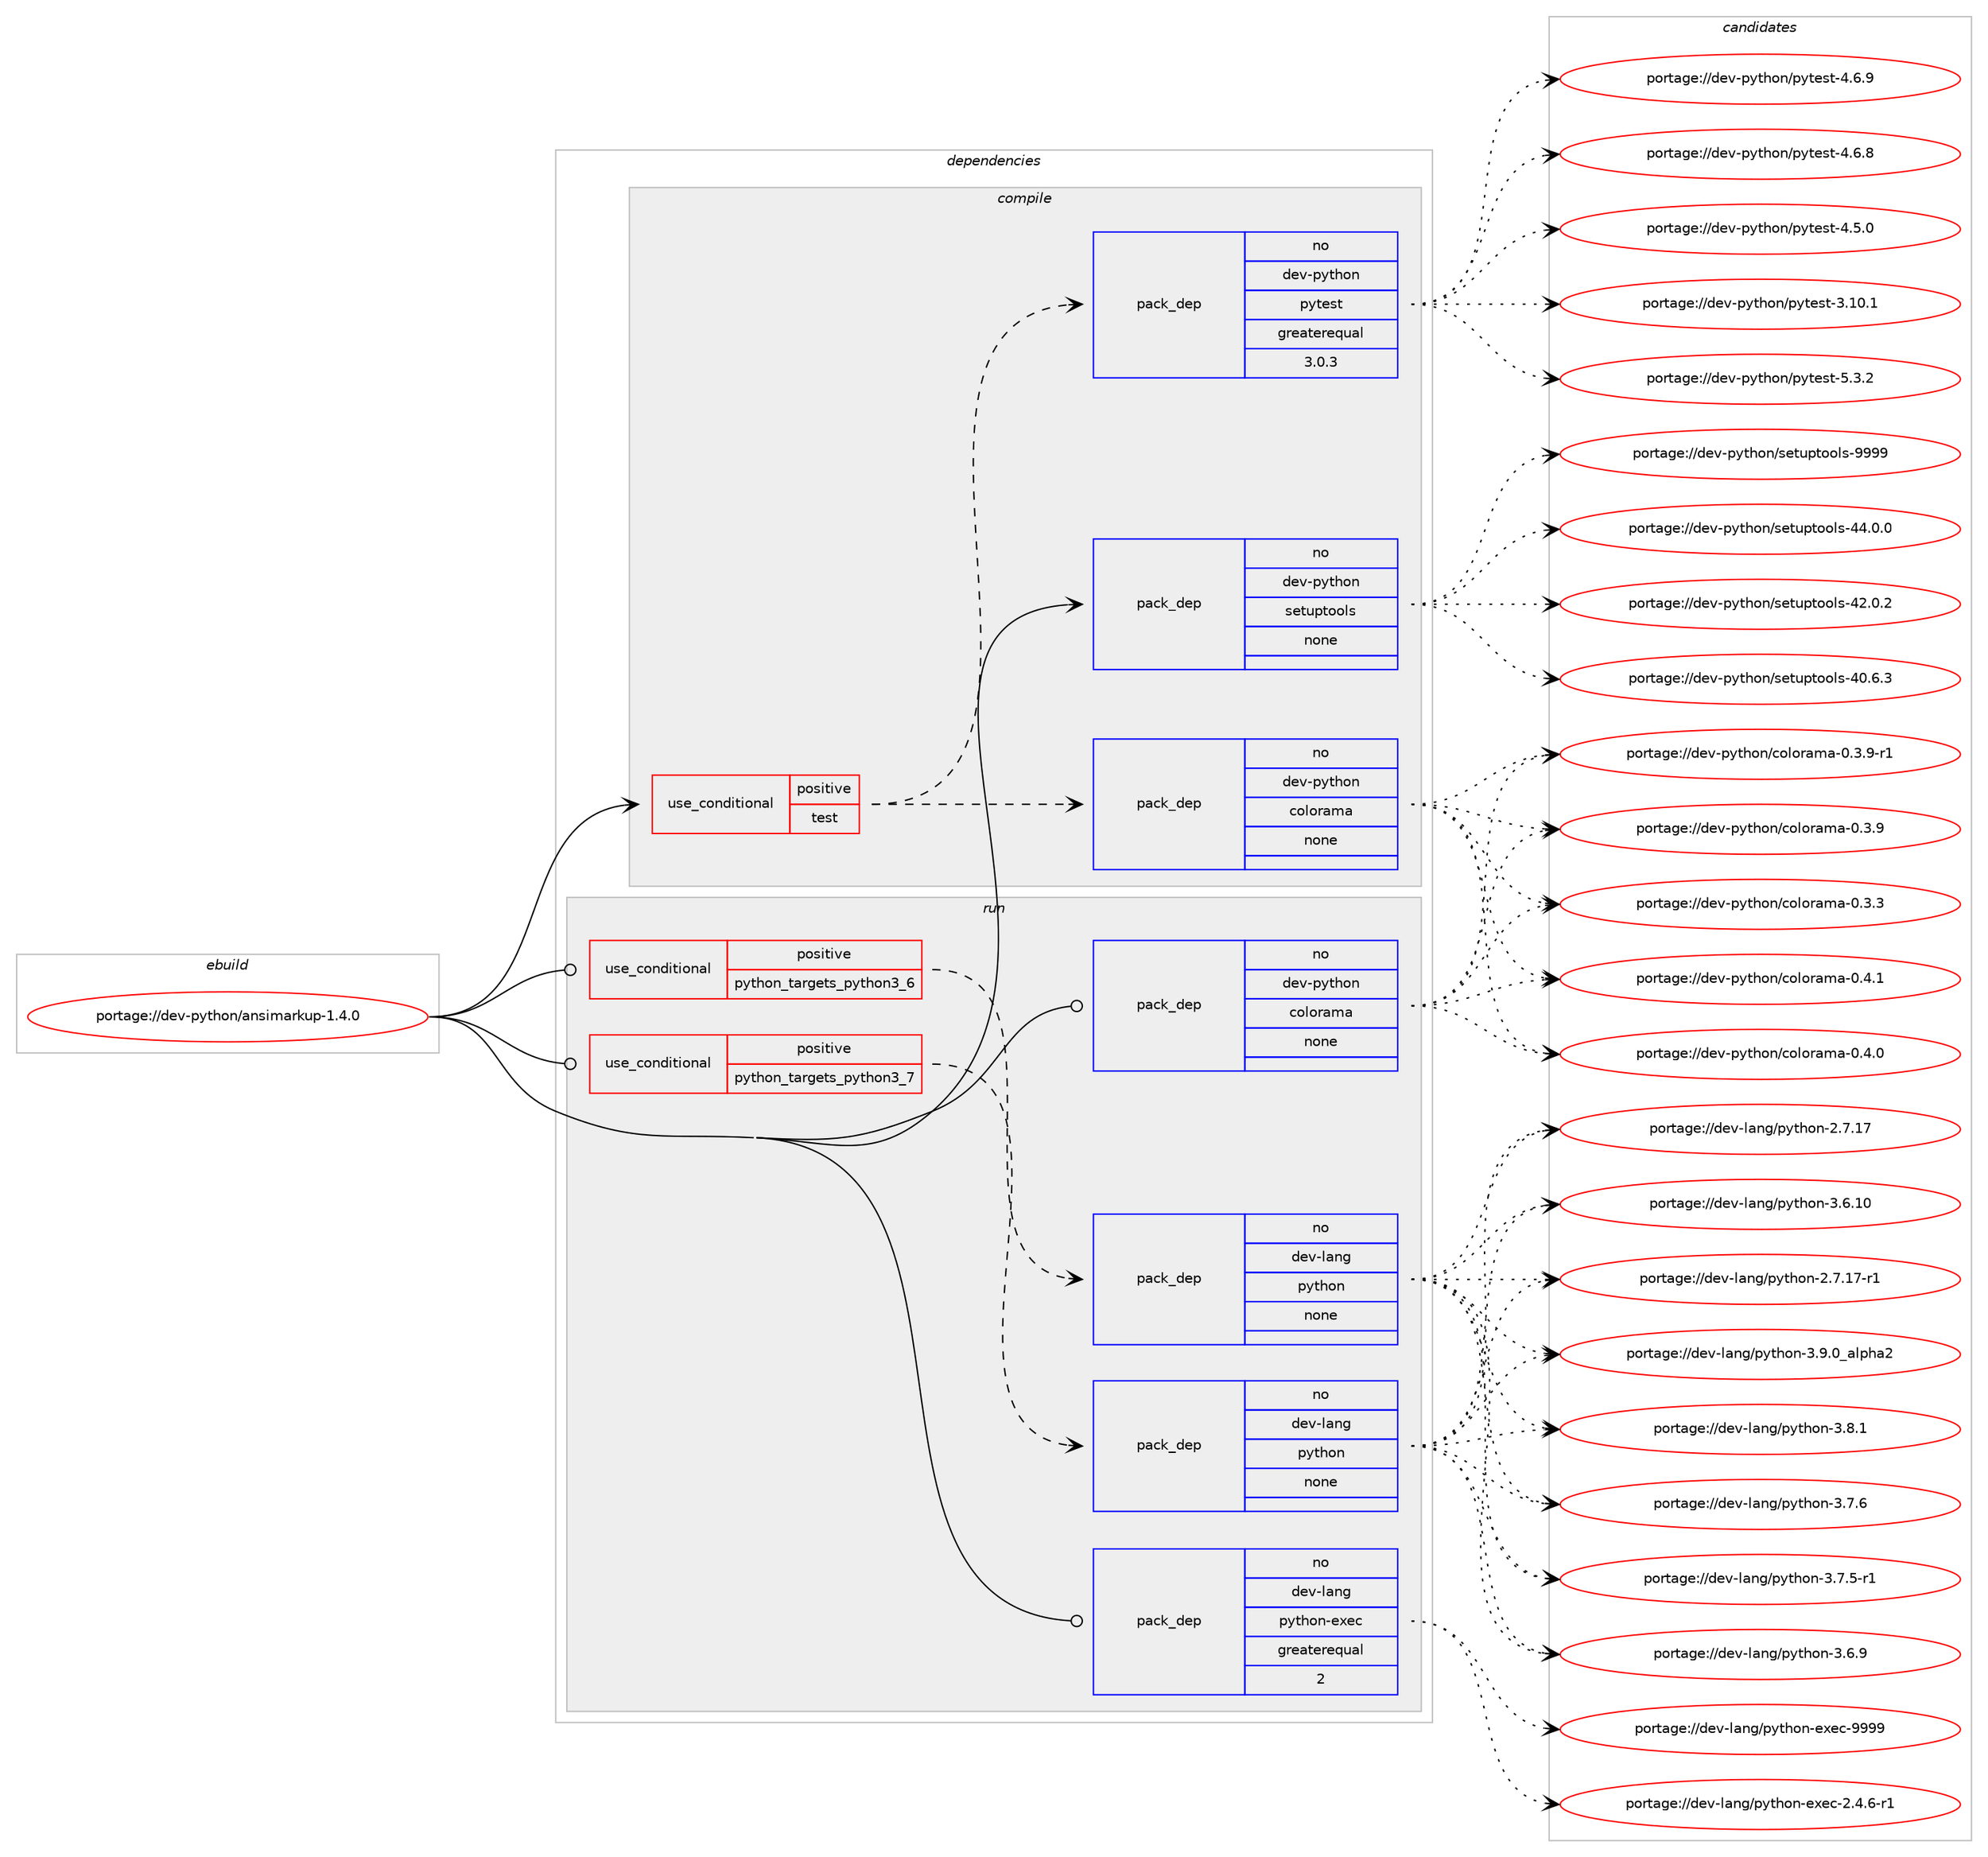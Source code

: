 digraph prolog {

# *************
# Graph options
# *************

newrank=true;
concentrate=true;
compound=true;
graph [rankdir=LR,fontname=Helvetica,fontsize=10,ranksep=1.5];#, ranksep=2.5, nodesep=0.2];
edge  [arrowhead=vee];
node  [fontname=Helvetica,fontsize=10];

# **********
# The ebuild
# **********

subgraph cluster_leftcol {
color=gray;
rank=same;
label=<<i>ebuild</i>>;
id [label="portage://dev-python/ansimarkup-1.4.0", color=red, width=4, href="../dev-python/ansimarkup-1.4.0.svg"];
}

# ****************
# The dependencies
# ****************

subgraph cluster_midcol {
color=gray;
label=<<i>dependencies</i>>;
subgraph cluster_compile {
fillcolor="#eeeeee";
style=filled;
label=<<i>compile</i>>;
subgraph cond119065 {
dependency471757 [label=<<TABLE BORDER="0" CELLBORDER="1" CELLSPACING="0" CELLPADDING="4"><TR><TD ROWSPAN="3" CELLPADDING="10">use_conditional</TD></TR><TR><TD>positive</TD></TR><TR><TD>test</TD></TR></TABLE>>, shape=none, color=red];
subgraph pack347677 {
dependency471758 [label=<<TABLE BORDER="0" CELLBORDER="1" CELLSPACING="0" CELLPADDING="4" WIDTH="220"><TR><TD ROWSPAN="6" CELLPADDING="30">pack_dep</TD></TR><TR><TD WIDTH="110">no</TD></TR><TR><TD>dev-python</TD></TR><TR><TD>colorama</TD></TR><TR><TD>none</TD></TR><TR><TD></TD></TR></TABLE>>, shape=none, color=blue];
}
dependency471757:e -> dependency471758:w [weight=20,style="dashed",arrowhead="vee"];
subgraph pack347678 {
dependency471759 [label=<<TABLE BORDER="0" CELLBORDER="1" CELLSPACING="0" CELLPADDING="4" WIDTH="220"><TR><TD ROWSPAN="6" CELLPADDING="30">pack_dep</TD></TR><TR><TD WIDTH="110">no</TD></TR><TR><TD>dev-python</TD></TR><TR><TD>pytest</TD></TR><TR><TD>greaterequal</TD></TR><TR><TD>3.0.3</TD></TR></TABLE>>, shape=none, color=blue];
}
dependency471757:e -> dependency471759:w [weight=20,style="dashed",arrowhead="vee"];
}
id:e -> dependency471757:w [weight=20,style="solid",arrowhead="vee"];
subgraph pack347679 {
dependency471760 [label=<<TABLE BORDER="0" CELLBORDER="1" CELLSPACING="0" CELLPADDING="4" WIDTH="220"><TR><TD ROWSPAN="6" CELLPADDING="30">pack_dep</TD></TR><TR><TD WIDTH="110">no</TD></TR><TR><TD>dev-python</TD></TR><TR><TD>setuptools</TD></TR><TR><TD>none</TD></TR><TR><TD></TD></TR></TABLE>>, shape=none, color=blue];
}
id:e -> dependency471760:w [weight=20,style="solid",arrowhead="vee"];
}
subgraph cluster_compileandrun {
fillcolor="#eeeeee";
style=filled;
label=<<i>compile and run</i>>;
}
subgraph cluster_run {
fillcolor="#eeeeee";
style=filled;
label=<<i>run</i>>;
subgraph cond119066 {
dependency471761 [label=<<TABLE BORDER="0" CELLBORDER="1" CELLSPACING="0" CELLPADDING="4"><TR><TD ROWSPAN="3" CELLPADDING="10">use_conditional</TD></TR><TR><TD>positive</TD></TR><TR><TD>python_targets_python3_6</TD></TR></TABLE>>, shape=none, color=red];
subgraph pack347680 {
dependency471762 [label=<<TABLE BORDER="0" CELLBORDER="1" CELLSPACING="0" CELLPADDING="4" WIDTH="220"><TR><TD ROWSPAN="6" CELLPADDING="30">pack_dep</TD></TR><TR><TD WIDTH="110">no</TD></TR><TR><TD>dev-lang</TD></TR><TR><TD>python</TD></TR><TR><TD>none</TD></TR><TR><TD></TD></TR></TABLE>>, shape=none, color=blue];
}
dependency471761:e -> dependency471762:w [weight=20,style="dashed",arrowhead="vee"];
}
id:e -> dependency471761:w [weight=20,style="solid",arrowhead="odot"];
subgraph cond119067 {
dependency471763 [label=<<TABLE BORDER="0" CELLBORDER="1" CELLSPACING="0" CELLPADDING="4"><TR><TD ROWSPAN="3" CELLPADDING="10">use_conditional</TD></TR><TR><TD>positive</TD></TR><TR><TD>python_targets_python3_7</TD></TR></TABLE>>, shape=none, color=red];
subgraph pack347681 {
dependency471764 [label=<<TABLE BORDER="0" CELLBORDER="1" CELLSPACING="0" CELLPADDING="4" WIDTH="220"><TR><TD ROWSPAN="6" CELLPADDING="30">pack_dep</TD></TR><TR><TD WIDTH="110">no</TD></TR><TR><TD>dev-lang</TD></TR><TR><TD>python</TD></TR><TR><TD>none</TD></TR><TR><TD></TD></TR></TABLE>>, shape=none, color=blue];
}
dependency471763:e -> dependency471764:w [weight=20,style="dashed",arrowhead="vee"];
}
id:e -> dependency471763:w [weight=20,style="solid",arrowhead="odot"];
subgraph pack347682 {
dependency471765 [label=<<TABLE BORDER="0" CELLBORDER="1" CELLSPACING="0" CELLPADDING="4" WIDTH="220"><TR><TD ROWSPAN="6" CELLPADDING="30">pack_dep</TD></TR><TR><TD WIDTH="110">no</TD></TR><TR><TD>dev-lang</TD></TR><TR><TD>python-exec</TD></TR><TR><TD>greaterequal</TD></TR><TR><TD>2</TD></TR></TABLE>>, shape=none, color=blue];
}
id:e -> dependency471765:w [weight=20,style="solid",arrowhead="odot"];
subgraph pack347683 {
dependency471766 [label=<<TABLE BORDER="0" CELLBORDER="1" CELLSPACING="0" CELLPADDING="4" WIDTH="220"><TR><TD ROWSPAN="6" CELLPADDING="30">pack_dep</TD></TR><TR><TD WIDTH="110">no</TD></TR><TR><TD>dev-python</TD></TR><TR><TD>colorama</TD></TR><TR><TD>none</TD></TR><TR><TD></TD></TR></TABLE>>, shape=none, color=blue];
}
id:e -> dependency471766:w [weight=20,style="solid",arrowhead="odot"];
}
}

# **************
# The candidates
# **************

subgraph cluster_choices {
rank=same;
color=gray;
label=<<i>candidates</i>>;

subgraph choice347677 {
color=black;
nodesep=1;
choice1001011184511212111610411111047991111081111149710997454846524649 [label="portage://dev-python/colorama-0.4.1", color=red, width=4,href="../dev-python/colorama-0.4.1.svg"];
choice1001011184511212111610411111047991111081111149710997454846524648 [label="portage://dev-python/colorama-0.4.0", color=red, width=4,href="../dev-python/colorama-0.4.0.svg"];
choice10010111845112121116104111110479911110811111497109974548465146574511449 [label="portage://dev-python/colorama-0.3.9-r1", color=red, width=4,href="../dev-python/colorama-0.3.9-r1.svg"];
choice1001011184511212111610411111047991111081111149710997454846514657 [label="portage://dev-python/colorama-0.3.9", color=red, width=4,href="../dev-python/colorama-0.3.9.svg"];
choice1001011184511212111610411111047991111081111149710997454846514651 [label="portage://dev-python/colorama-0.3.3", color=red, width=4,href="../dev-python/colorama-0.3.3.svg"];
dependency471758:e -> choice1001011184511212111610411111047991111081111149710997454846524649:w [style=dotted,weight="100"];
dependency471758:e -> choice1001011184511212111610411111047991111081111149710997454846524648:w [style=dotted,weight="100"];
dependency471758:e -> choice10010111845112121116104111110479911110811111497109974548465146574511449:w [style=dotted,weight="100"];
dependency471758:e -> choice1001011184511212111610411111047991111081111149710997454846514657:w [style=dotted,weight="100"];
dependency471758:e -> choice1001011184511212111610411111047991111081111149710997454846514651:w [style=dotted,weight="100"];
}
subgraph choice347678 {
color=black;
nodesep=1;
choice1001011184511212111610411111047112121116101115116455346514650 [label="portage://dev-python/pytest-5.3.2", color=red, width=4,href="../dev-python/pytest-5.3.2.svg"];
choice1001011184511212111610411111047112121116101115116455246544657 [label="portage://dev-python/pytest-4.6.9", color=red, width=4,href="../dev-python/pytest-4.6.9.svg"];
choice1001011184511212111610411111047112121116101115116455246544656 [label="portage://dev-python/pytest-4.6.8", color=red, width=4,href="../dev-python/pytest-4.6.8.svg"];
choice1001011184511212111610411111047112121116101115116455246534648 [label="portage://dev-python/pytest-4.5.0", color=red, width=4,href="../dev-python/pytest-4.5.0.svg"];
choice100101118451121211161041111104711212111610111511645514649484649 [label="portage://dev-python/pytest-3.10.1", color=red, width=4,href="../dev-python/pytest-3.10.1.svg"];
dependency471759:e -> choice1001011184511212111610411111047112121116101115116455346514650:w [style=dotted,weight="100"];
dependency471759:e -> choice1001011184511212111610411111047112121116101115116455246544657:w [style=dotted,weight="100"];
dependency471759:e -> choice1001011184511212111610411111047112121116101115116455246544656:w [style=dotted,weight="100"];
dependency471759:e -> choice1001011184511212111610411111047112121116101115116455246534648:w [style=dotted,weight="100"];
dependency471759:e -> choice100101118451121211161041111104711212111610111511645514649484649:w [style=dotted,weight="100"];
}
subgraph choice347679 {
color=black;
nodesep=1;
choice10010111845112121116104111110471151011161171121161111111081154557575757 [label="portage://dev-python/setuptools-9999", color=red, width=4,href="../dev-python/setuptools-9999.svg"];
choice100101118451121211161041111104711510111611711211611111110811545525246484648 [label="portage://dev-python/setuptools-44.0.0", color=red, width=4,href="../dev-python/setuptools-44.0.0.svg"];
choice100101118451121211161041111104711510111611711211611111110811545525046484650 [label="portage://dev-python/setuptools-42.0.2", color=red, width=4,href="../dev-python/setuptools-42.0.2.svg"];
choice100101118451121211161041111104711510111611711211611111110811545524846544651 [label="portage://dev-python/setuptools-40.6.3", color=red, width=4,href="../dev-python/setuptools-40.6.3.svg"];
dependency471760:e -> choice10010111845112121116104111110471151011161171121161111111081154557575757:w [style=dotted,weight="100"];
dependency471760:e -> choice100101118451121211161041111104711510111611711211611111110811545525246484648:w [style=dotted,weight="100"];
dependency471760:e -> choice100101118451121211161041111104711510111611711211611111110811545525046484650:w [style=dotted,weight="100"];
dependency471760:e -> choice100101118451121211161041111104711510111611711211611111110811545524846544651:w [style=dotted,weight="100"];
}
subgraph choice347680 {
color=black;
nodesep=1;
choice10010111845108971101034711212111610411111045514657464895971081121049750 [label="portage://dev-lang/python-3.9.0_alpha2", color=red, width=4,href="../dev-lang/python-3.9.0_alpha2.svg"];
choice100101118451089711010347112121116104111110455146564649 [label="portage://dev-lang/python-3.8.1", color=red, width=4,href="../dev-lang/python-3.8.1.svg"];
choice100101118451089711010347112121116104111110455146554654 [label="portage://dev-lang/python-3.7.6", color=red, width=4,href="../dev-lang/python-3.7.6.svg"];
choice1001011184510897110103471121211161041111104551465546534511449 [label="portage://dev-lang/python-3.7.5-r1", color=red, width=4,href="../dev-lang/python-3.7.5-r1.svg"];
choice100101118451089711010347112121116104111110455146544657 [label="portage://dev-lang/python-3.6.9", color=red, width=4,href="../dev-lang/python-3.6.9.svg"];
choice10010111845108971101034711212111610411111045514654464948 [label="portage://dev-lang/python-3.6.10", color=red, width=4,href="../dev-lang/python-3.6.10.svg"];
choice100101118451089711010347112121116104111110455046554649554511449 [label="portage://dev-lang/python-2.7.17-r1", color=red, width=4,href="../dev-lang/python-2.7.17-r1.svg"];
choice10010111845108971101034711212111610411111045504655464955 [label="portage://dev-lang/python-2.7.17", color=red, width=4,href="../dev-lang/python-2.7.17.svg"];
dependency471762:e -> choice10010111845108971101034711212111610411111045514657464895971081121049750:w [style=dotted,weight="100"];
dependency471762:e -> choice100101118451089711010347112121116104111110455146564649:w [style=dotted,weight="100"];
dependency471762:e -> choice100101118451089711010347112121116104111110455146554654:w [style=dotted,weight="100"];
dependency471762:e -> choice1001011184510897110103471121211161041111104551465546534511449:w [style=dotted,weight="100"];
dependency471762:e -> choice100101118451089711010347112121116104111110455146544657:w [style=dotted,weight="100"];
dependency471762:e -> choice10010111845108971101034711212111610411111045514654464948:w [style=dotted,weight="100"];
dependency471762:e -> choice100101118451089711010347112121116104111110455046554649554511449:w [style=dotted,weight="100"];
dependency471762:e -> choice10010111845108971101034711212111610411111045504655464955:w [style=dotted,weight="100"];
}
subgraph choice347681 {
color=black;
nodesep=1;
choice10010111845108971101034711212111610411111045514657464895971081121049750 [label="portage://dev-lang/python-3.9.0_alpha2", color=red, width=4,href="../dev-lang/python-3.9.0_alpha2.svg"];
choice100101118451089711010347112121116104111110455146564649 [label="portage://dev-lang/python-3.8.1", color=red, width=4,href="../dev-lang/python-3.8.1.svg"];
choice100101118451089711010347112121116104111110455146554654 [label="portage://dev-lang/python-3.7.6", color=red, width=4,href="../dev-lang/python-3.7.6.svg"];
choice1001011184510897110103471121211161041111104551465546534511449 [label="portage://dev-lang/python-3.7.5-r1", color=red, width=4,href="../dev-lang/python-3.7.5-r1.svg"];
choice100101118451089711010347112121116104111110455146544657 [label="portage://dev-lang/python-3.6.9", color=red, width=4,href="../dev-lang/python-3.6.9.svg"];
choice10010111845108971101034711212111610411111045514654464948 [label="portage://dev-lang/python-3.6.10", color=red, width=4,href="../dev-lang/python-3.6.10.svg"];
choice100101118451089711010347112121116104111110455046554649554511449 [label="portage://dev-lang/python-2.7.17-r1", color=red, width=4,href="../dev-lang/python-2.7.17-r1.svg"];
choice10010111845108971101034711212111610411111045504655464955 [label="portage://dev-lang/python-2.7.17", color=red, width=4,href="../dev-lang/python-2.7.17.svg"];
dependency471764:e -> choice10010111845108971101034711212111610411111045514657464895971081121049750:w [style=dotted,weight="100"];
dependency471764:e -> choice100101118451089711010347112121116104111110455146564649:w [style=dotted,weight="100"];
dependency471764:e -> choice100101118451089711010347112121116104111110455146554654:w [style=dotted,weight="100"];
dependency471764:e -> choice1001011184510897110103471121211161041111104551465546534511449:w [style=dotted,weight="100"];
dependency471764:e -> choice100101118451089711010347112121116104111110455146544657:w [style=dotted,weight="100"];
dependency471764:e -> choice10010111845108971101034711212111610411111045514654464948:w [style=dotted,weight="100"];
dependency471764:e -> choice100101118451089711010347112121116104111110455046554649554511449:w [style=dotted,weight="100"];
dependency471764:e -> choice10010111845108971101034711212111610411111045504655464955:w [style=dotted,weight="100"];
}
subgraph choice347682 {
color=black;
nodesep=1;
choice10010111845108971101034711212111610411111045101120101994557575757 [label="portage://dev-lang/python-exec-9999", color=red, width=4,href="../dev-lang/python-exec-9999.svg"];
choice10010111845108971101034711212111610411111045101120101994550465246544511449 [label="portage://dev-lang/python-exec-2.4.6-r1", color=red, width=4,href="../dev-lang/python-exec-2.4.6-r1.svg"];
dependency471765:e -> choice10010111845108971101034711212111610411111045101120101994557575757:w [style=dotted,weight="100"];
dependency471765:e -> choice10010111845108971101034711212111610411111045101120101994550465246544511449:w [style=dotted,weight="100"];
}
subgraph choice347683 {
color=black;
nodesep=1;
choice1001011184511212111610411111047991111081111149710997454846524649 [label="portage://dev-python/colorama-0.4.1", color=red, width=4,href="../dev-python/colorama-0.4.1.svg"];
choice1001011184511212111610411111047991111081111149710997454846524648 [label="portage://dev-python/colorama-0.4.0", color=red, width=4,href="../dev-python/colorama-0.4.0.svg"];
choice10010111845112121116104111110479911110811111497109974548465146574511449 [label="portage://dev-python/colorama-0.3.9-r1", color=red, width=4,href="../dev-python/colorama-0.3.9-r1.svg"];
choice1001011184511212111610411111047991111081111149710997454846514657 [label="portage://dev-python/colorama-0.3.9", color=red, width=4,href="../dev-python/colorama-0.3.9.svg"];
choice1001011184511212111610411111047991111081111149710997454846514651 [label="portage://dev-python/colorama-0.3.3", color=red, width=4,href="../dev-python/colorama-0.3.3.svg"];
dependency471766:e -> choice1001011184511212111610411111047991111081111149710997454846524649:w [style=dotted,weight="100"];
dependency471766:e -> choice1001011184511212111610411111047991111081111149710997454846524648:w [style=dotted,weight="100"];
dependency471766:e -> choice10010111845112121116104111110479911110811111497109974548465146574511449:w [style=dotted,weight="100"];
dependency471766:e -> choice1001011184511212111610411111047991111081111149710997454846514657:w [style=dotted,weight="100"];
dependency471766:e -> choice1001011184511212111610411111047991111081111149710997454846514651:w [style=dotted,weight="100"];
}
}

}
